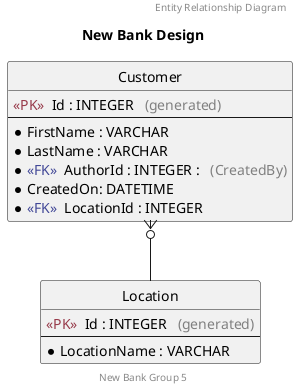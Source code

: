 @startuml

' remove the spot
hide circle
' avoid problems with angled crows feet
skinparam linetype ortho
' font
skinparam defaultFontName Arial

' define styles
!define desc(x) <color:gray>  (x)</color>
!define unique <i><color:#973A4A>unique</color></i>
!define FK(x) <color:#424897><<FK>></color>  x<color:#000>Id</color> : INTEGER
!define PK <color:#973A4A><<PK>></color>  Id : INTEGER desc(generated)

title New Bank Design

header Entity Relationship Diagram
footer New Bank Group 5

entity "Customer" {
 PK
 --
 *FirstName : VARCHAR
 *LastName : VARCHAR
 *FK(Author) : desc(CreatedBy)
 *CreatedOn: DATETIME
 *FK(Location)
}

entity "Location" {
 PK
 --
 *LocationName : VARCHAR
}


' relationships
Customer }o-- Location





@enduml